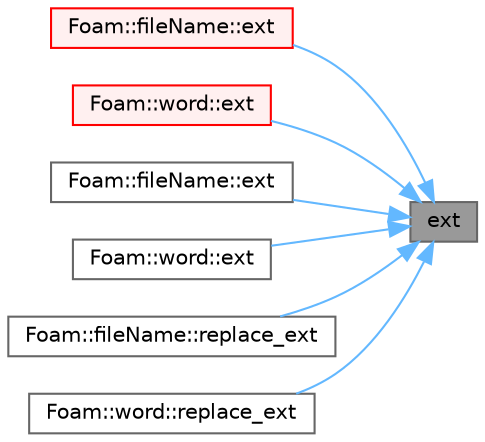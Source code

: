 digraph "ext"
{
 // LATEX_PDF_SIZE
  bgcolor="transparent";
  edge [fontname=Helvetica,fontsize=10,labelfontname=Helvetica,labelfontsize=10];
  node [fontname=Helvetica,fontsize=10,shape=box,height=0.2,width=0.4];
  rankdir="RL";
  Node1 [id="Node000001",label="ext",height=0.2,width=0.4,color="gray40", fillcolor="grey60", style="filled", fontcolor="black",tooltip=" "];
  Node1 -> Node2 [id="edge1_Node000001_Node000002",dir="back",color="steelblue1",style="solid",tooltip=" "];
  Node2 [id="Node000002",label="Foam::fileName::ext",height=0.2,width=0.4,color="red", fillcolor="#FFF0F0", style="filled",URL="$classFoam_1_1fileName.html#aa9025b0a516ed5b621e9afd6c493da4d",tooltip=" "];
  Node1 -> Node12 [id="edge2_Node000001_Node000012",dir="back",color="steelblue1",style="solid",tooltip=" "];
  Node12 [id="Node000012",label="Foam::word::ext",height=0.2,width=0.4,color="red", fillcolor="#FFF0F0", style="filled",URL="$classFoam_1_1word.html#aa9025b0a516ed5b621e9afd6c493da4d",tooltip=" "];
  Node1 -> Node49 [id="edge3_Node000001_Node000049",dir="back",color="steelblue1",style="solid",tooltip=" "];
  Node49 [id="Node000049",label="Foam::fileName::ext",height=0.2,width=0.4,color="grey40", fillcolor="white", style="filled",URL="$classFoam_1_1fileName.html#a679dd99c877098bb9d6b89ba01734347",tooltip=" "];
  Node1 -> Node50 [id="edge4_Node000001_Node000050",dir="back",color="steelblue1",style="solid",tooltip=" "];
  Node50 [id="Node000050",label="Foam::word::ext",height=0.2,width=0.4,color="grey40", fillcolor="white", style="filled",URL="$classFoam_1_1word.html#a545aa1c7d7a89cee79188e38ad6d2282",tooltip=" "];
  Node1 -> Node51 [id="edge5_Node000001_Node000051",dir="back",color="steelblue1",style="solid",tooltip=" "];
  Node51 [id="Node000051",label="Foam::fileName::replace_ext",height=0.2,width=0.4,color="grey40", fillcolor="white", style="filled",URL="$classFoam_1_1fileName.html#a13a95e7f2483c295d29c98a73c5150db",tooltip=" "];
  Node1 -> Node52 [id="edge6_Node000001_Node000052",dir="back",color="steelblue1",style="solid",tooltip=" "];
  Node52 [id="Node000052",label="Foam::word::replace_ext",height=0.2,width=0.4,color="grey40", fillcolor="white", style="filled",URL="$classFoam_1_1word.html#a97921877bd14c1912cfa5d388010bf6a",tooltip=" "];
}
